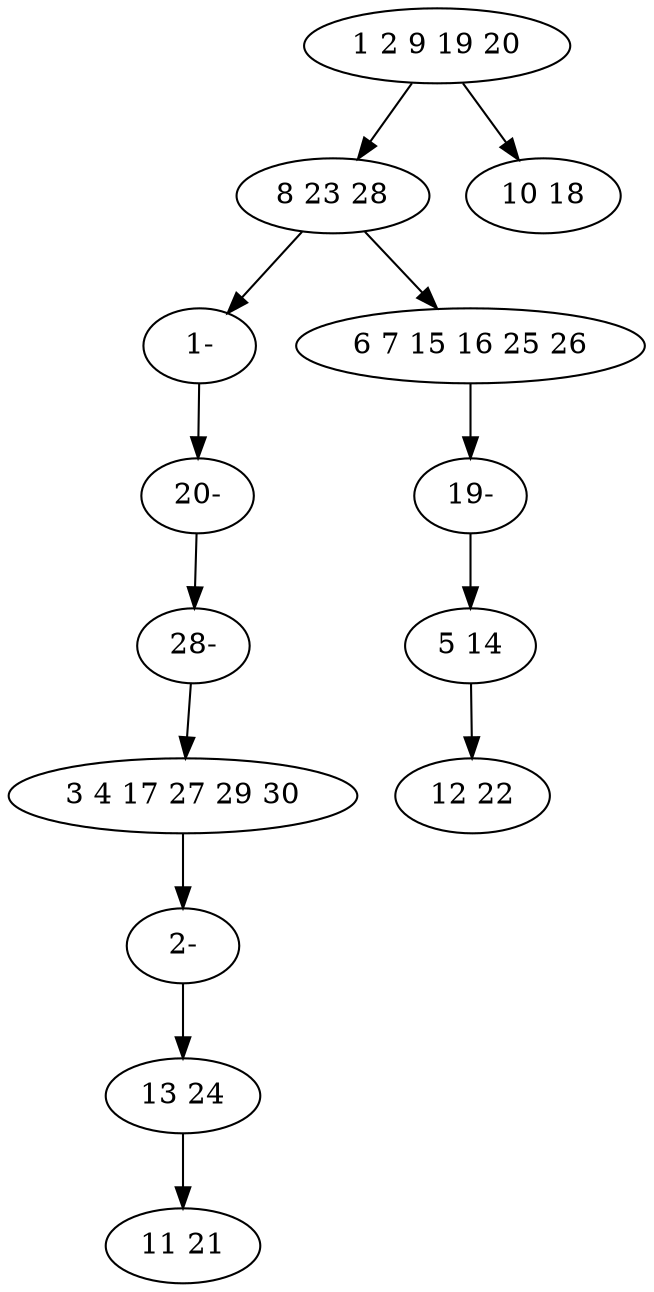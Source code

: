 digraph true_tree {
	"0" -> "1"
	"1" -> "11"
	"1" -> "3"
	"3" -> "10"
	"4" -> "5"
	"2" -> "9"
	"0" -> "7"
	"6" -> "8"
	"9" -> "6"
	"10" -> "4"
	"11" -> "12"
	"12" -> "13"
	"13" -> "2"
	"0" [label="1 2 9 19 20"];
	"1" [label="8 23 28"];
	"2" [label="3 4 17 27 29 30"];
	"3" [label="6 7 15 16 25 26"];
	"4" [label="5 14"];
	"5" [label="12 22"];
	"6" [label="13 24"];
	"7" [label="10 18"];
	"8" [label="11 21"];
	"9" [label="2-"];
	"10" [label="19-"];
	"11" [label="1-"];
	"12" [label="20-"];
	"13" [label="28-"];
}
